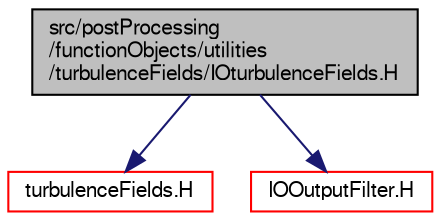 digraph "src/postProcessing/functionObjects/utilities/turbulenceFields/IOturbulenceFields.H"
{
  bgcolor="transparent";
  edge [fontname="FreeSans",fontsize="10",labelfontname="FreeSans",labelfontsize="10"];
  node [fontname="FreeSans",fontsize="10",shape=record];
  Node0 [label="src/postProcessing\l/functionObjects/utilities\l/turbulenceFields/IOturbulenceFields.H",height=0.2,width=0.4,color="black", fillcolor="grey75", style="filled", fontcolor="black"];
  Node0 -> Node1 [color="midnightblue",fontsize="10",style="solid",fontname="FreeSans"];
  Node1 [label="turbulenceFields.H",height=0.2,width=0.4,color="red",URL="$a13871.html"];
  Node0 -> Node86 [color="midnightblue",fontsize="10",style="solid",fontname="FreeSans"];
  Node86 [label="IOOutputFilter.H",height=0.2,width=0.4,color="red",URL="$a08969.html"];
}
